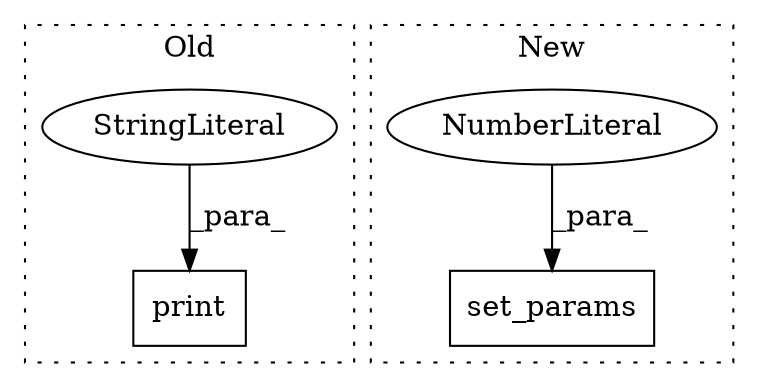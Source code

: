 digraph G {
subgraph cluster0 {
1 [label="print" a="32" s="5244,5264" l="6,1" shape="box"];
4 [label="StringLiteral" a="45" s="5250" l="14" shape="ellipse"];
label = "Old";
style="dotted";
}
subgraph cluster1 {
2 [label="set_params" a="32" s="6575,6587" l="11,1" shape="box"];
3 [label="NumberLiteral" a="34" s="6586" l="1" shape="ellipse"];
label = "New";
style="dotted";
}
3 -> 2 [label="_para_"];
4 -> 1 [label="_para_"];
}